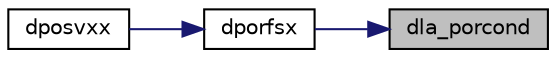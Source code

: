 digraph "dla_porcond"
{
 // LATEX_PDF_SIZE
  edge [fontname="Helvetica",fontsize="10",labelfontname="Helvetica",labelfontsize="10"];
  node [fontname="Helvetica",fontsize="10",shape=record];
  rankdir="RL";
  Node1 [label="dla_porcond",height=0.2,width=0.4,color="black", fillcolor="grey75", style="filled", fontcolor="black",tooltip="DLA_PORCOND estimates the Skeel condition number for a symmetric positive-definite matrix."];
  Node1 -> Node2 [dir="back",color="midnightblue",fontsize="10",style="solid",fontname="Helvetica"];
  Node2 [label="dporfsx",height=0.2,width=0.4,color="black", fillcolor="white", style="filled",URL="$dporfsx_8f.html#a4285835f23c2c12a427d63d29251251d",tooltip="DPORFSX"];
  Node2 -> Node3 [dir="back",color="midnightblue",fontsize="10",style="solid",fontname="Helvetica"];
  Node3 [label="dposvxx",height=0.2,width=0.4,color="black", fillcolor="white", style="filled",URL="$dposvxx_8f.html#a423141487077727ec3bc52edd1fccd44",tooltip="DPOSVXX computes the solution to system of linear equations A * X = B for PO matrices"];
}
